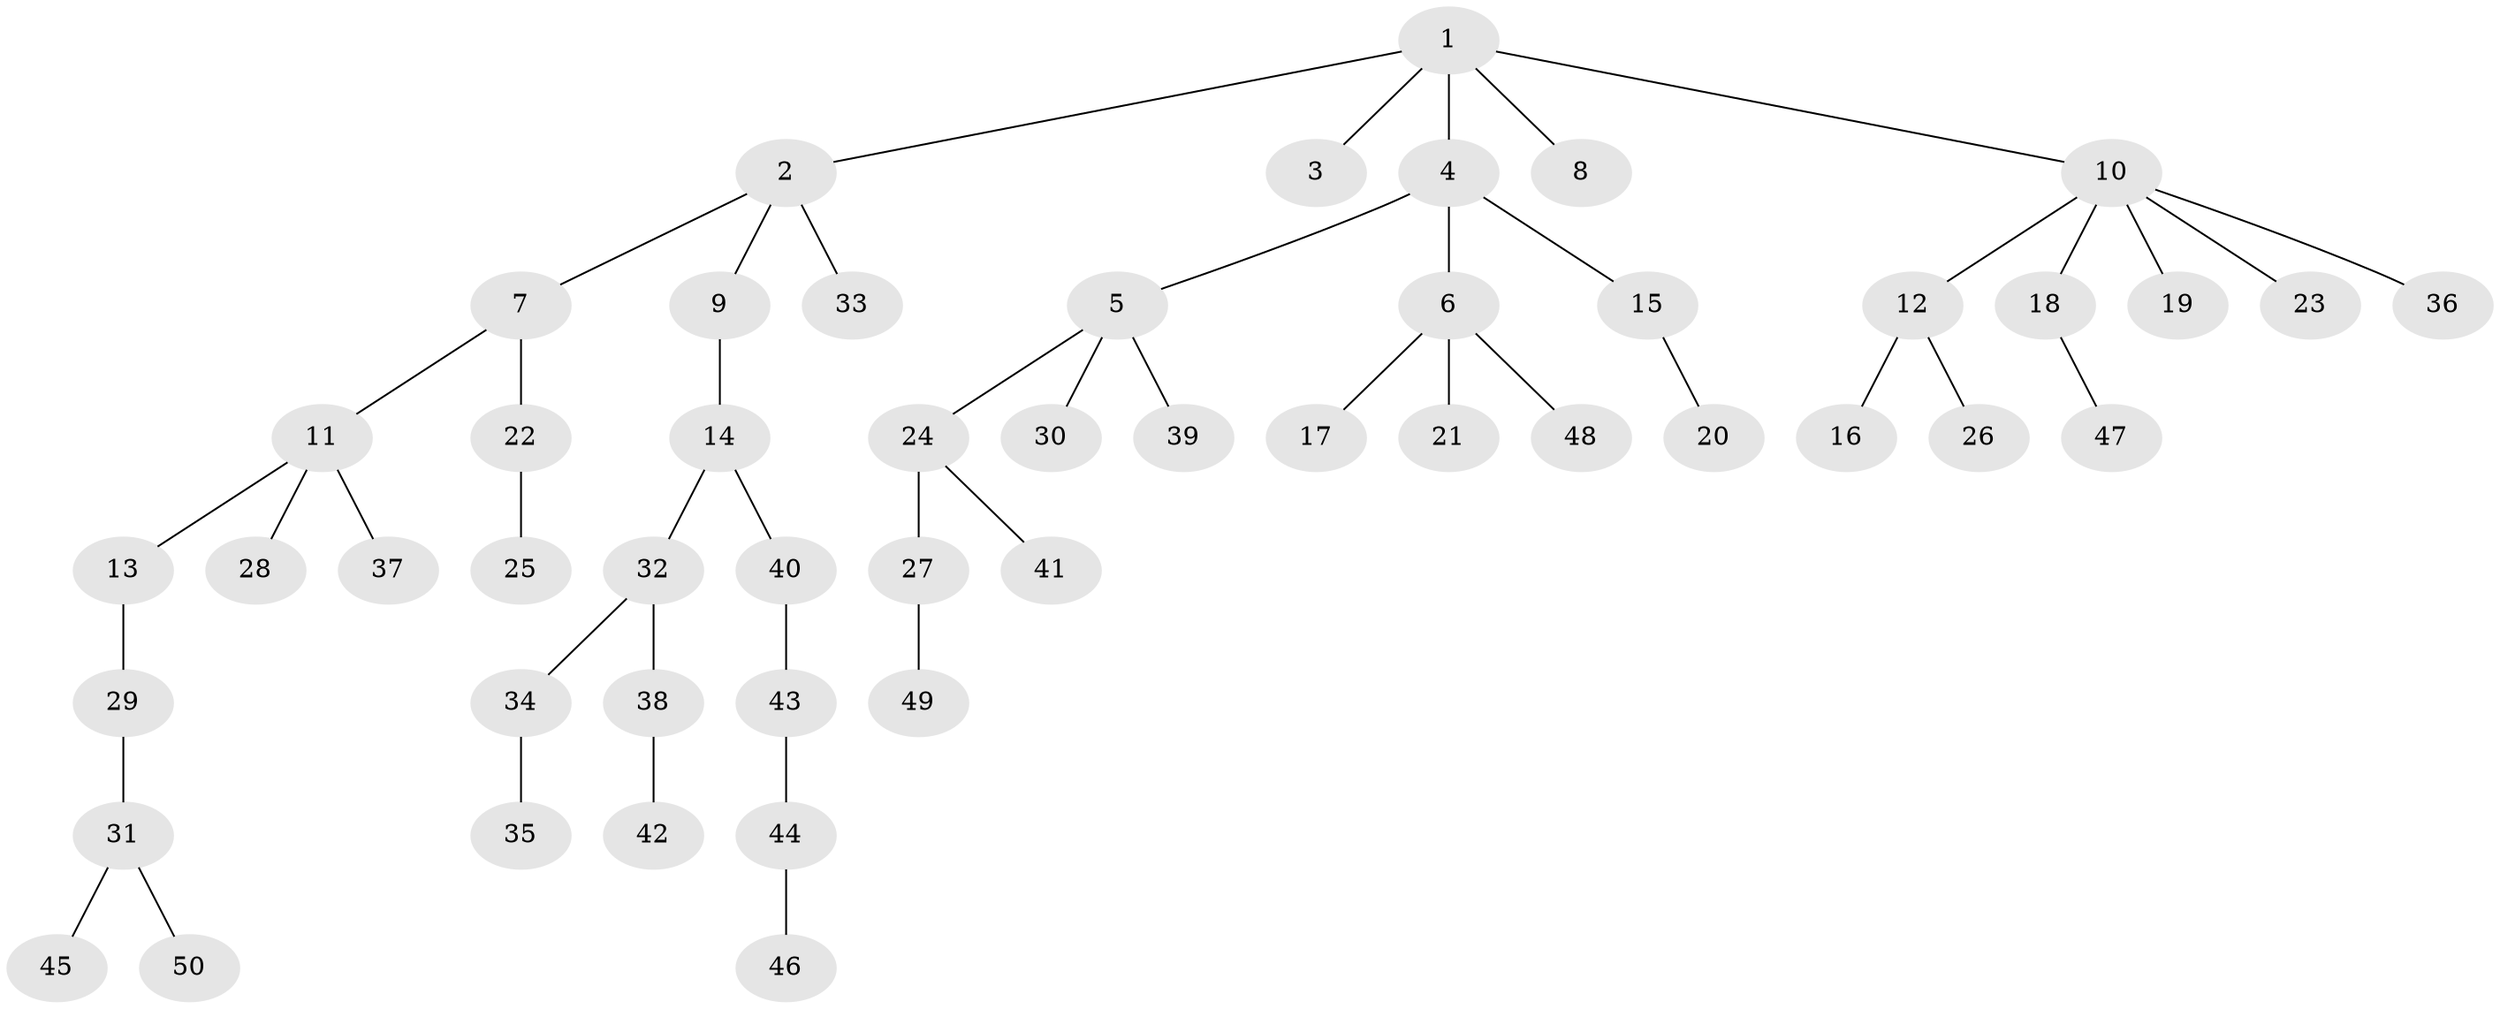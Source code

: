 // Generated by graph-tools (version 1.1) at 2025/26/03/09/25 03:26:32]
// undirected, 50 vertices, 49 edges
graph export_dot {
graph [start="1"]
  node [color=gray90,style=filled];
  1;
  2;
  3;
  4;
  5;
  6;
  7;
  8;
  9;
  10;
  11;
  12;
  13;
  14;
  15;
  16;
  17;
  18;
  19;
  20;
  21;
  22;
  23;
  24;
  25;
  26;
  27;
  28;
  29;
  30;
  31;
  32;
  33;
  34;
  35;
  36;
  37;
  38;
  39;
  40;
  41;
  42;
  43;
  44;
  45;
  46;
  47;
  48;
  49;
  50;
  1 -- 2;
  1 -- 3;
  1 -- 4;
  1 -- 8;
  1 -- 10;
  2 -- 7;
  2 -- 9;
  2 -- 33;
  4 -- 5;
  4 -- 6;
  4 -- 15;
  5 -- 24;
  5 -- 30;
  5 -- 39;
  6 -- 17;
  6 -- 21;
  6 -- 48;
  7 -- 11;
  7 -- 22;
  9 -- 14;
  10 -- 12;
  10 -- 18;
  10 -- 19;
  10 -- 23;
  10 -- 36;
  11 -- 13;
  11 -- 28;
  11 -- 37;
  12 -- 16;
  12 -- 26;
  13 -- 29;
  14 -- 32;
  14 -- 40;
  15 -- 20;
  18 -- 47;
  22 -- 25;
  24 -- 27;
  24 -- 41;
  27 -- 49;
  29 -- 31;
  31 -- 45;
  31 -- 50;
  32 -- 34;
  32 -- 38;
  34 -- 35;
  38 -- 42;
  40 -- 43;
  43 -- 44;
  44 -- 46;
}

